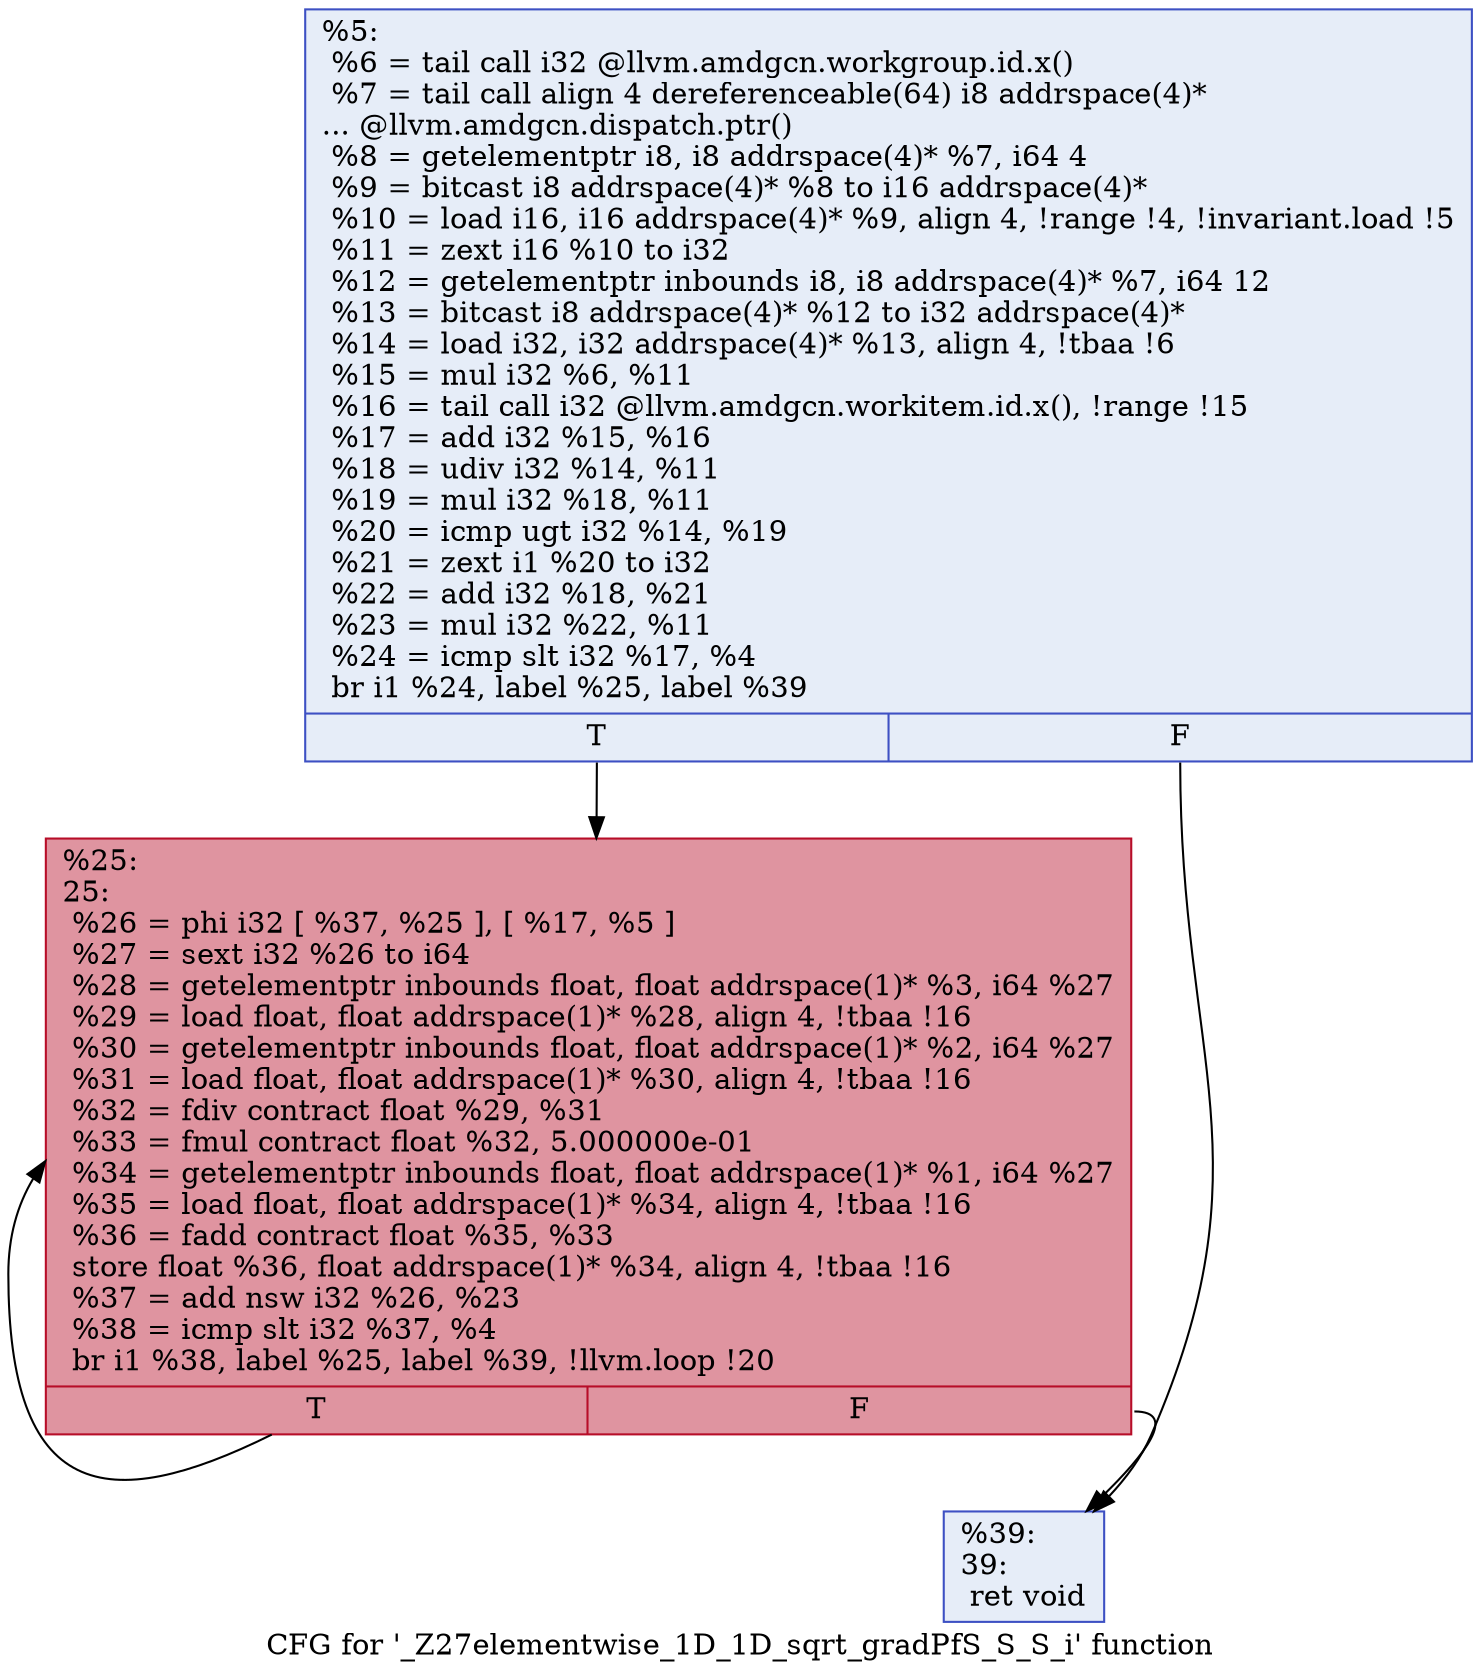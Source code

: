 digraph "CFG for '_Z27elementwise_1D_1D_sqrt_gradPfS_S_S_i' function" {
	label="CFG for '_Z27elementwise_1D_1D_sqrt_gradPfS_S_S_i' function";

	Node0x4a9e640 [shape=record,color="#3d50c3ff", style=filled, fillcolor="#c7d7f070",label="{%5:\l  %6 = tail call i32 @llvm.amdgcn.workgroup.id.x()\l  %7 = tail call align 4 dereferenceable(64) i8 addrspace(4)*\l... @llvm.amdgcn.dispatch.ptr()\l  %8 = getelementptr i8, i8 addrspace(4)* %7, i64 4\l  %9 = bitcast i8 addrspace(4)* %8 to i16 addrspace(4)*\l  %10 = load i16, i16 addrspace(4)* %9, align 4, !range !4, !invariant.load !5\l  %11 = zext i16 %10 to i32\l  %12 = getelementptr inbounds i8, i8 addrspace(4)* %7, i64 12\l  %13 = bitcast i8 addrspace(4)* %12 to i32 addrspace(4)*\l  %14 = load i32, i32 addrspace(4)* %13, align 4, !tbaa !6\l  %15 = mul i32 %6, %11\l  %16 = tail call i32 @llvm.amdgcn.workitem.id.x(), !range !15\l  %17 = add i32 %15, %16\l  %18 = udiv i32 %14, %11\l  %19 = mul i32 %18, %11\l  %20 = icmp ugt i32 %14, %19\l  %21 = zext i1 %20 to i32\l  %22 = add i32 %18, %21\l  %23 = mul i32 %22, %11\l  %24 = icmp slt i32 %17, %4\l  br i1 %24, label %25, label %39\l|{<s0>T|<s1>F}}"];
	Node0x4a9e640:s0 -> Node0x4aa0bf0;
	Node0x4a9e640:s1 -> Node0x4aa0c80;
	Node0x4aa0bf0 [shape=record,color="#b70d28ff", style=filled, fillcolor="#b70d2870",label="{%25:\l25:                                               \l  %26 = phi i32 [ %37, %25 ], [ %17, %5 ]\l  %27 = sext i32 %26 to i64\l  %28 = getelementptr inbounds float, float addrspace(1)* %3, i64 %27\l  %29 = load float, float addrspace(1)* %28, align 4, !tbaa !16\l  %30 = getelementptr inbounds float, float addrspace(1)* %2, i64 %27\l  %31 = load float, float addrspace(1)* %30, align 4, !tbaa !16\l  %32 = fdiv contract float %29, %31\l  %33 = fmul contract float %32, 5.000000e-01\l  %34 = getelementptr inbounds float, float addrspace(1)* %1, i64 %27\l  %35 = load float, float addrspace(1)* %34, align 4, !tbaa !16\l  %36 = fadd contract float %35, %33\l  store float %36, float addrspace(1)* %34, align 4, !tbaa !16\l  %37 = add nsw i32 %26, %23\l  %38 = icmp slt i32 %37, %4\l  br i1 %38, label %25, label %39, !llvm.loop !20\l|{<s0>T|<s1>F}}"];
	Node0x4aa0bf0:s0 -> Node0x4aa0bf0;
	Node0x4aa0bf0:s1 -> Node0x4aa0c80;
	Node0x4aa0c80 [shape=record,color="#3d50c3ff", style=filled, fillcolor="#c7d7f070",label="{%39:\l39:                                               \l  ret void\l}"];
}

